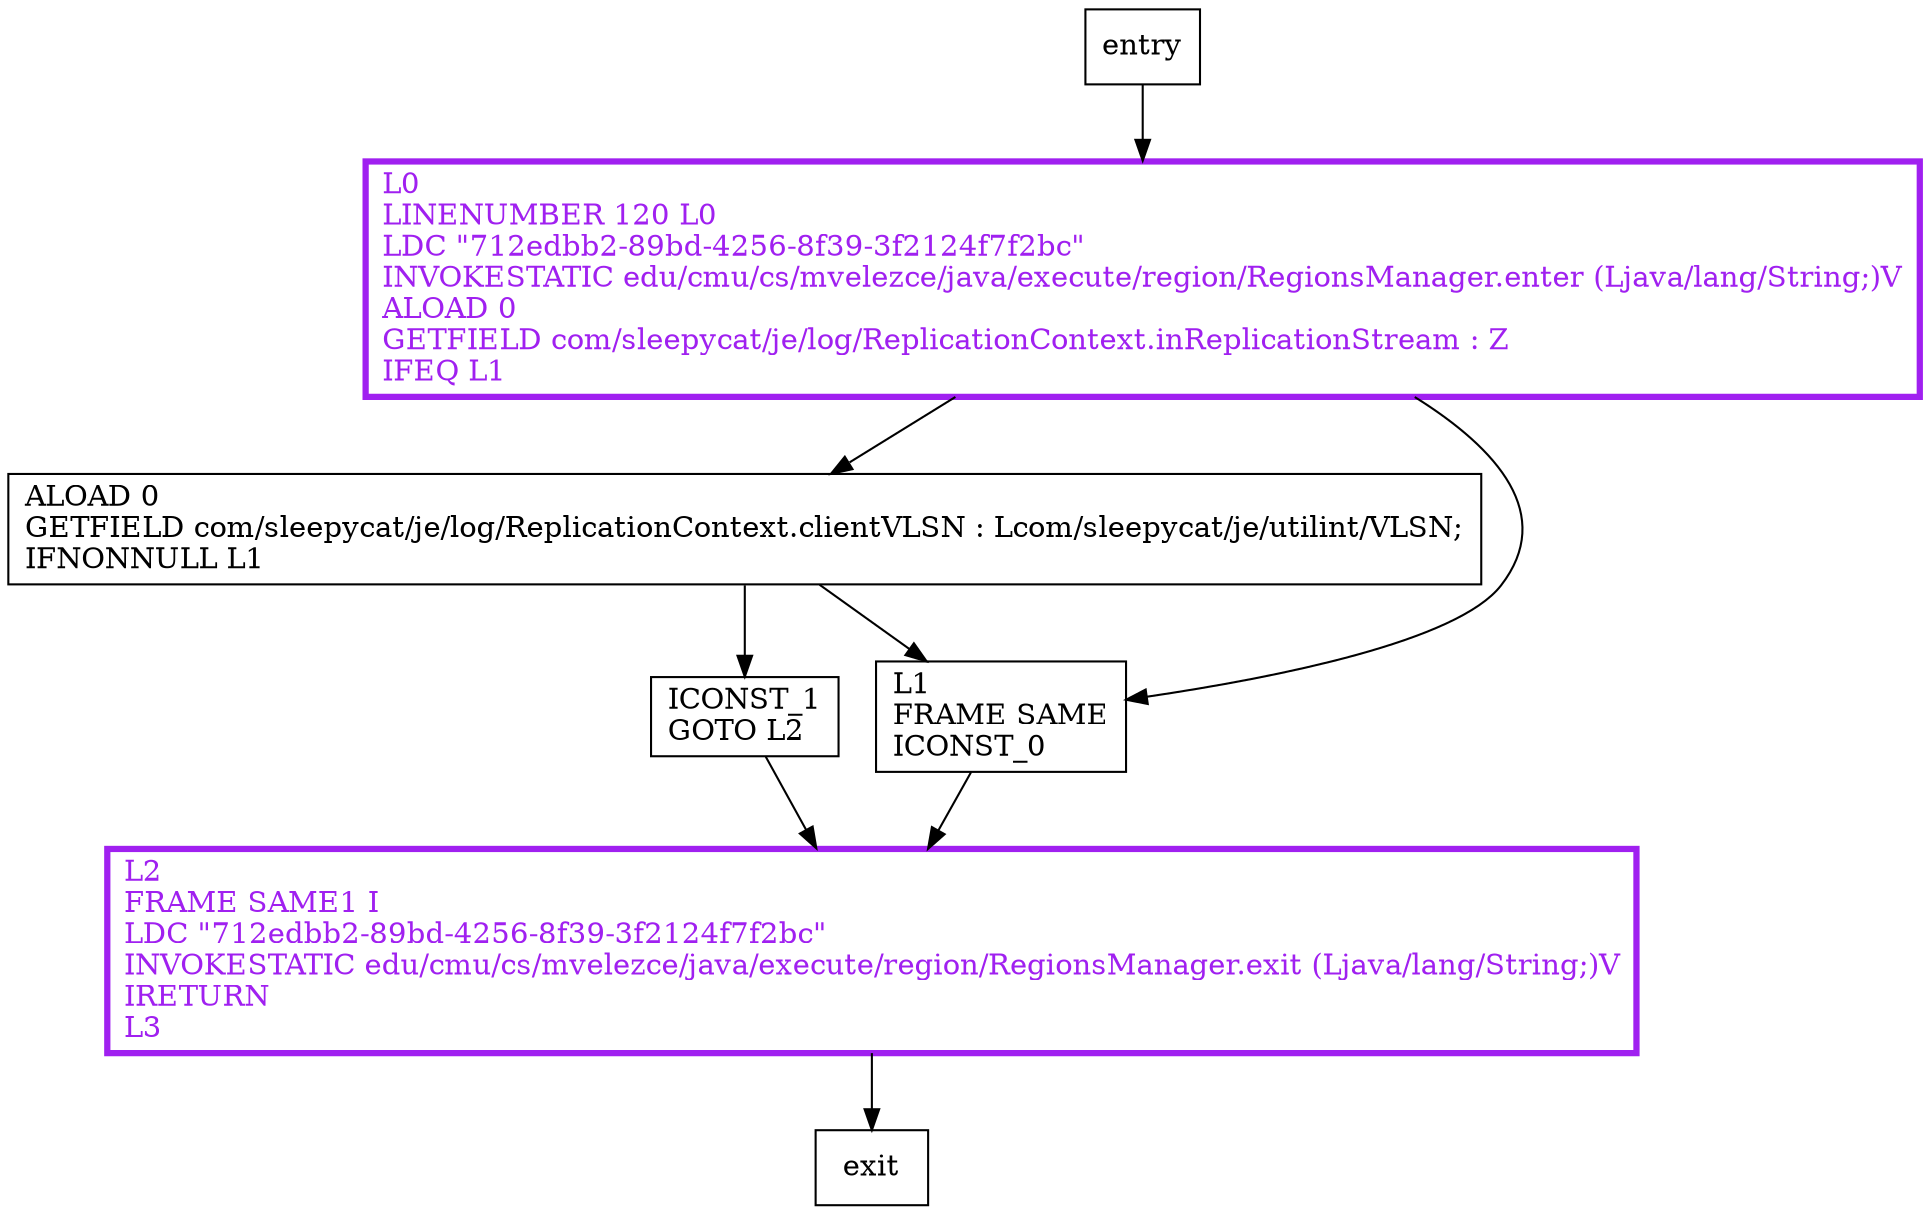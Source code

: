 digraph mustGenerateVLSN {
node [shape=record];
116204452 [label="ICONST_1\lGOTO L2\l"];
431356052 [label="ALOAD 0\lGETFIELD com/sleepycat/je/log/ReplicationContext.clientVLSN : Lcom/sleepycat/je/utilint/VLSN;\lIFNONNULL L1\l"];
481264957 [label="L0\lLINENUMBER 120 L0\lLDC \"712edbb2-89bd-4256-8f39-3f2124f7f2bc\"\lINVOKESTATIC edu/cmu/cs/mvelezce/java/execute/region/RegionsManager.enter (Ljava/lang/String;)V\lALOAD 0\lGETFIELD com/sleepycat/je/log/ReplicationContext.inReplicationStream : Z\lIFEQ L1\l"];
529062901 [label="L1\lFRAME SAME\lICONST_0\l"];
1720440873 [label="L2\lFRAME SAME1 I\lLDC \"712edbb2-89bd-4256-8f39-3f2124f7f2bc\"\lINVOKESTATIC edu/cmu/cs/mvelezce/java/execute/region/RegionsManager.exit (Ljava/lang/String;)V\lIRETURN\lL3\l"];
entry;
exit;
entry -> 481264957
116204452 -> 1720440873
431356052 -> 116204452
431356052 -> 529062901
481264957 -> 431356052
481264957 -> 529062901
529062901 -> 1720440873
1720440873 -> exit
481264957[fontcolor="purple", penwidth=3, color="purple"];
1720440873[fontcolor="purple", penwidth=3, color="purple"];
}
